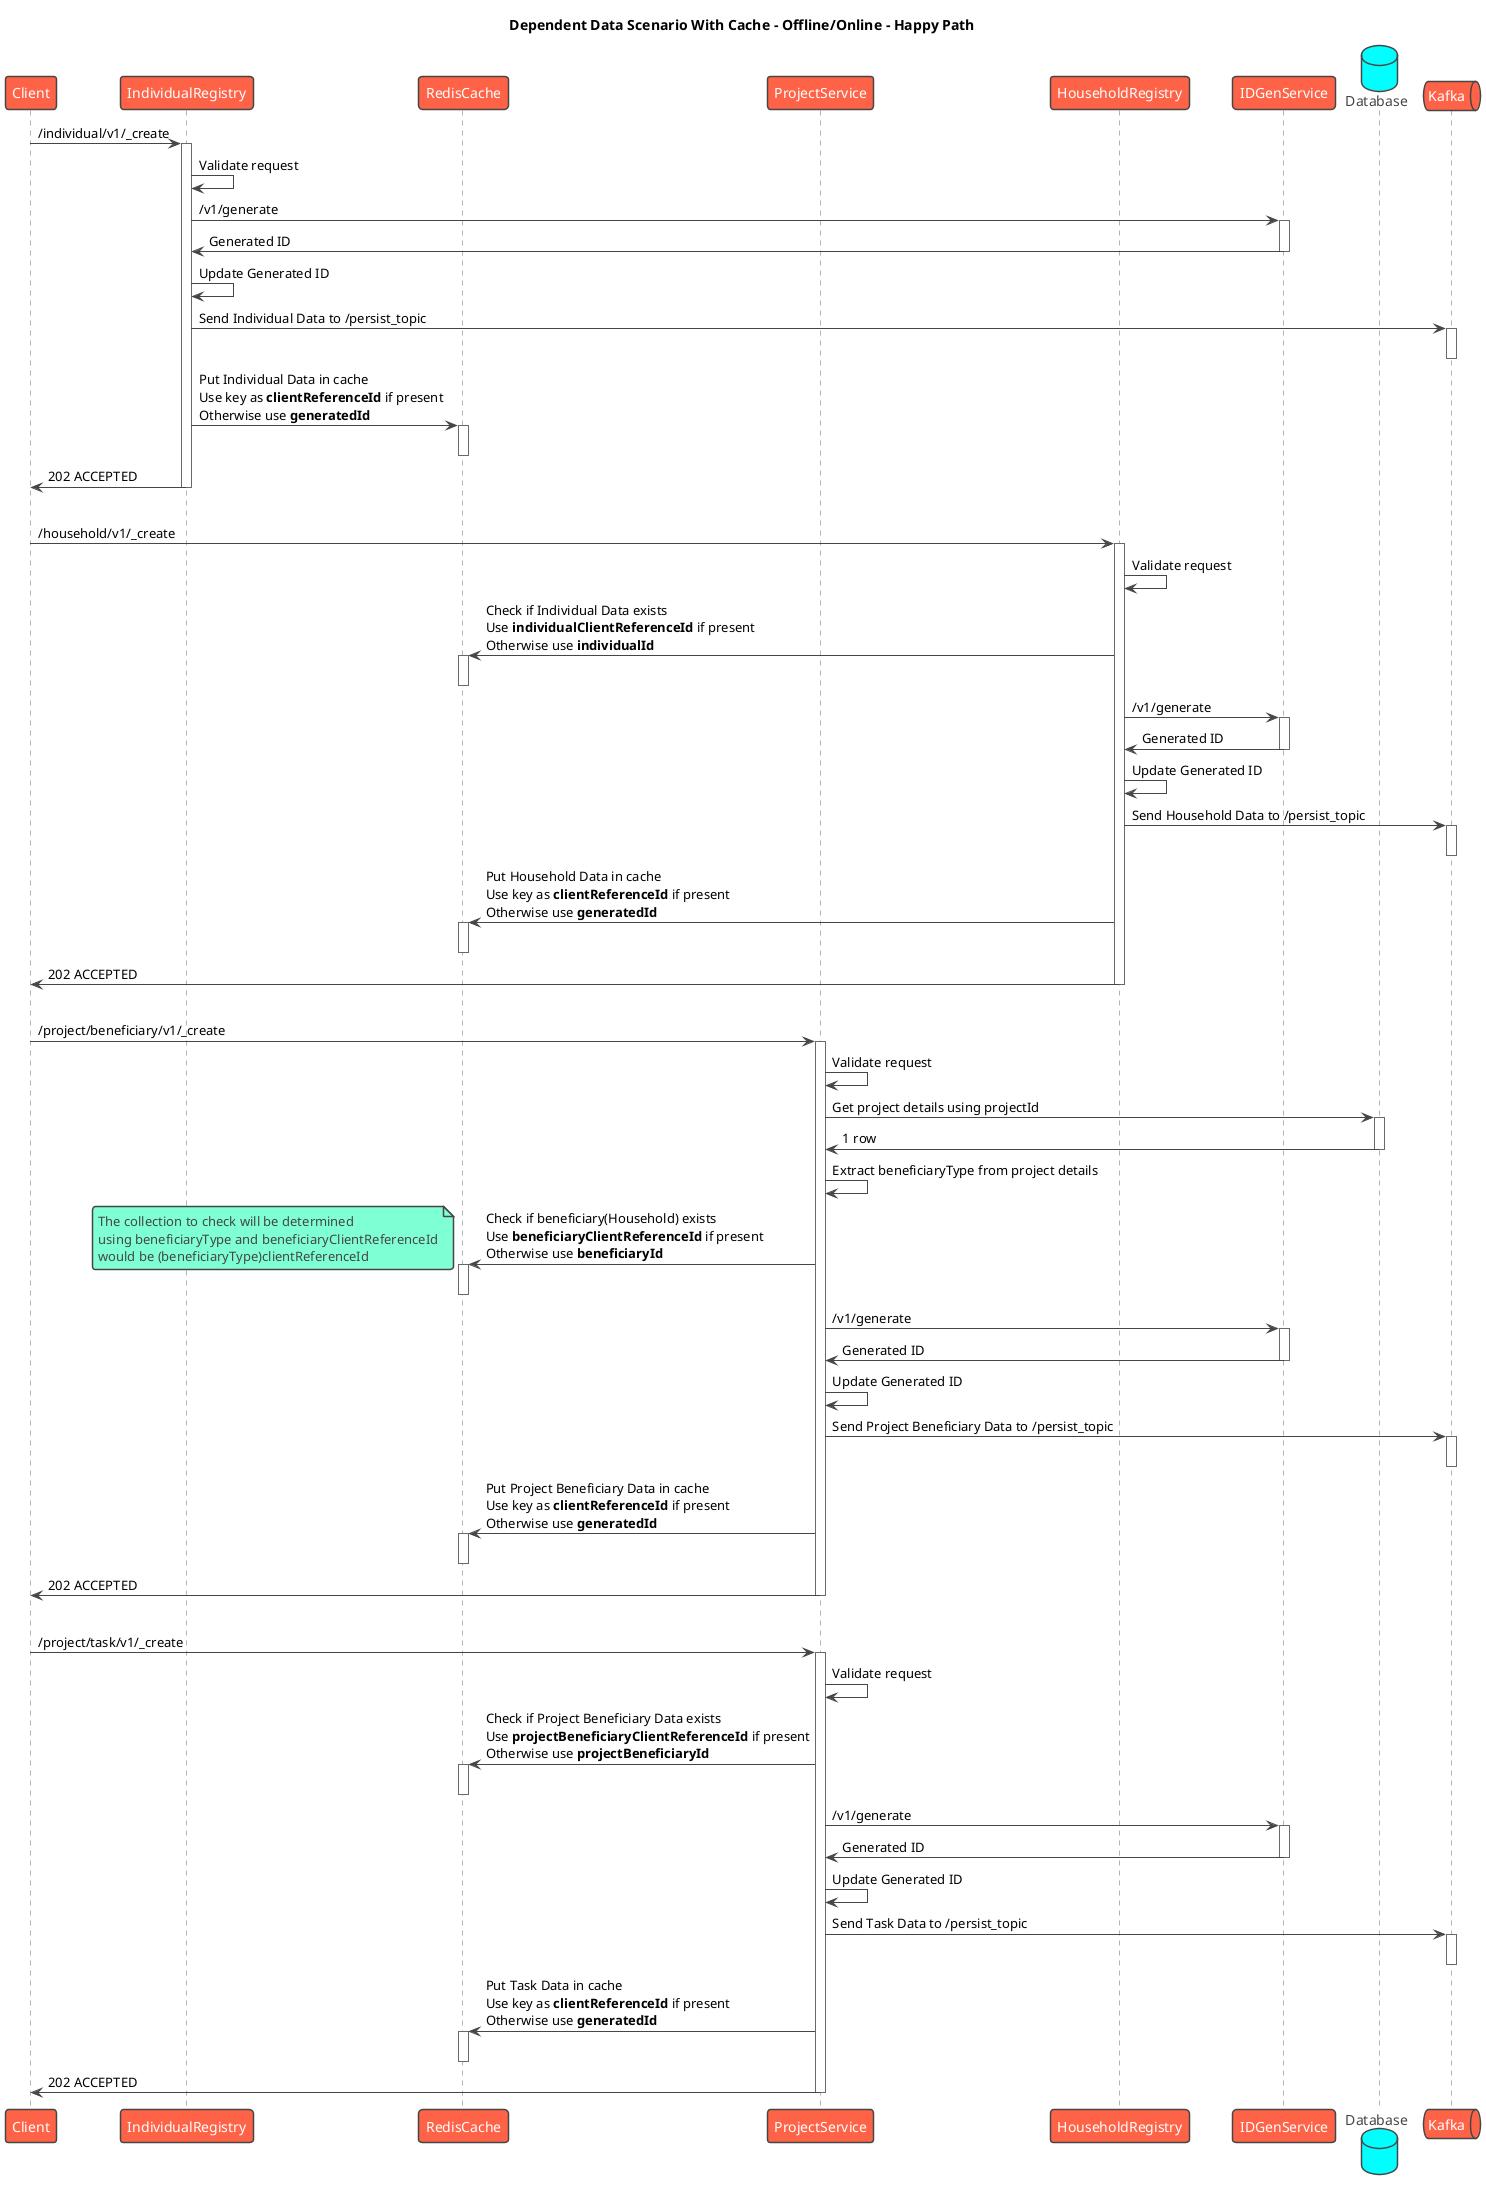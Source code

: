 @startuml Dependent Data Scenario With Cache - Offline/Online - Happy Path
!theme vibrant
title Dependent Data Scenario With Cache - Offline/Online - Happy Path
participant Client as c
participant IndividualRegistry as ir
participant RedisCache as rc
participant ProjectService as ps
participant HouseholdRegistry as hr
participant IDGenService as idgen
database Database as db
queue Kafka as k
c -> ir : /individual/v1/_create
activate ir
ir -> ir: Validate request
ir -> idgen: /v1/generate
activate idgen
idgen -> ir: Generated ID
deactivate idgen
ir -> ir: Update Generated ID
ir -> k: Send Individual Data to /persist_topic
activate k
deactivate k
ir -> rc: Put Individual Data in cache \nUse key as **clientReferenceId** if present \nOtherwise use **generatedId**
activate rc
deactivate rc
ir -> c: 202 ACCEPTED
deactivate ir
|||
c -> hr: /household/v1/_create
activate hr
hr -> hr: Validate request
hr -> rc: Check if Individual Data exists \nUse **individualClientReferenceId** if present \nOtherwise use **individualId**
activate rc
deactivate rc
hr -> idgen: /v1/generate
activate idgen
idgen -> hr: Generated ID
deactivate idgen
hr -> hr: Update Generated ID
hr -> k: Send Household Data to /persist_topic
activate k
deactivate k
hr -> rc: Put Household Data in cache \nUse key as **clientReferenceId** if present \nOtherwise use **generatedId**
activate rc
deactivate rc
hr -> c: 202 ACCEPTED
deactivate hr
|||
c -> ps: /project/beneficiary/v1/_create
activate ps
ps -> ps: Validate request
ps -> db: Get project details using projectId
activate db
db -> ps: 1 row
deactivate db
ps -> ps: Extract beneficiaryType from project details
ps -> rc: Check if beneficiary(Household) exists \nUse **beneficiaryClientReferenceId** if present \nOtherwise use **beneficiaryId**
activate rc
deactivate rc
note left
The collection to check will be determined
using beneficiaryType and beneficiaryClientReferenceId
would be (beneficiaryType)clientReferenceId
end note
ps -> idgen: /v1/generate
activate idgen
idgen -> ps: Generated ID
deactivate idgen
ps -> ps: Update Generated ID
ps -> k: Send Project Beneficiary Data to /persist_topic
activate k
deactivate k
ps -> rc: Put Project Beneficiary Data in cache \nUse key as **clientReferenceId** if present \nOtherwise use **generatedId**
activate rc
deactivate rc
ps -> c: 202 ACCEPTED
deactivate ps
|||
c -> ps: /project/task/v1/_create
activate ps
ps -> ps: Validate request
ps -> rc: Check if Project Beneficiary Data exists \nUse **projectBeneficiaryClientReferenceId** if present \nOtherwise use **projectBeneficiaryId**
activate rc
deactivate rc
ps -> idgen: /v1/generate
activate idgen
idgen -> ps: Generated ID
deactivate idgen
ps -> ps: Update Generated ID
ps -> k: Send Task Data to /persist_topic
activate k
deactivate k
ps -> rc: Put Task Data in cache \nUse key as **clientReferenceId** if present \nOtherwise use **generatedId**
activate rc
deactivate rc
ps -> c: 202 ACCEPTED
deactivate ps
@enduml